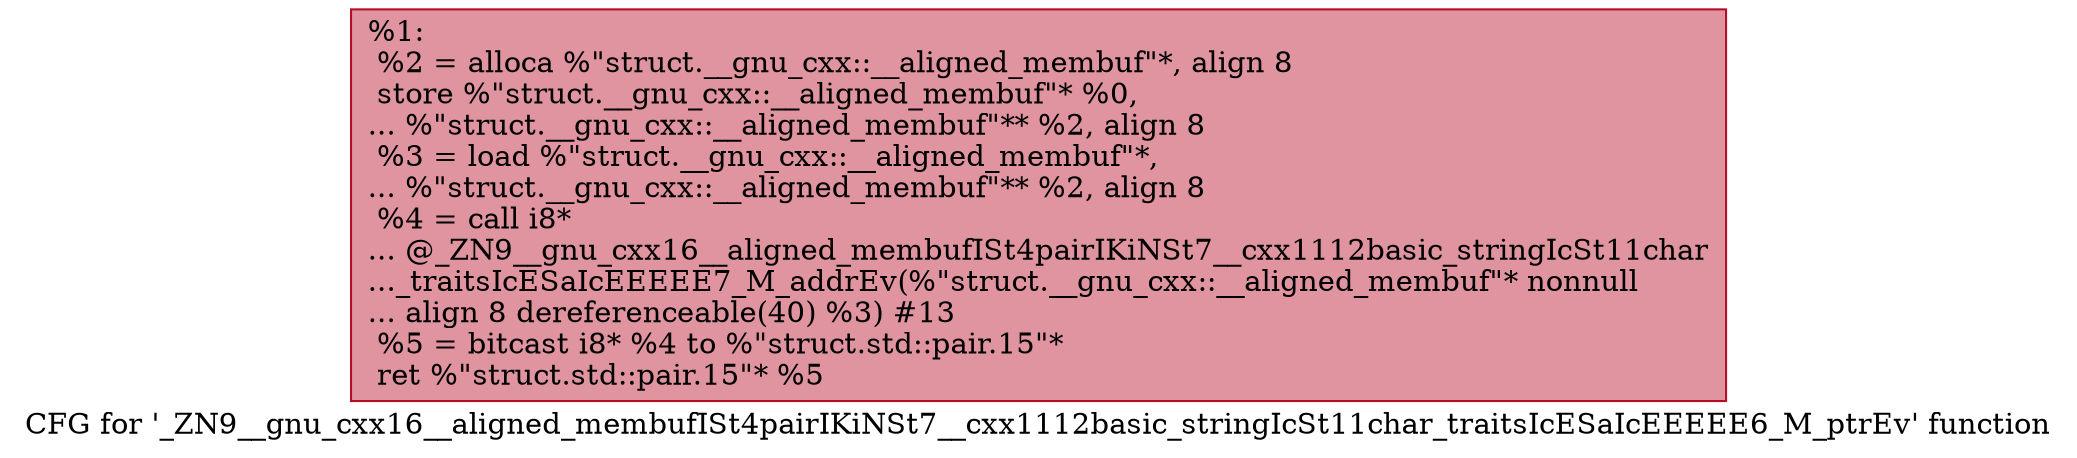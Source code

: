 digraph "CFG for '_ZN9__gnu_cxx16__aligned_membufISt4pairIKiNSt7__cxx1112basic_stringIcSt11char_traitsIcESaIcEEEEE6_M_ptrEv' function" {
	label="CFG for '_ZN9__gnu_cxx16__aligned_membufISt4pairIKiNSt7__cxx1112basic_stringIcSt11char_traitsIcESaIcEEEEE6_M_ptrEv' function";

	Node0x55a8467cf750 [shape=record,color="#b70d28ff", style=filled, fillcolor="#b70d2870",label="{%1:\l  %2 = alloca %\"struct.__gnu_cxx::__aligned_membuf\"*, align 8\l  store %\"struct.__gnu_cxx::__aligned_membuf\"* %0,\l... %\"struct.__gnu_cxx::__aligned_membuf\"** %2, align 8\l  %3 = load %\"struct.__gnu_cxx::__aligned_membuf\"*,\l... %\"struct.__gnu_cxx::__aligned_membuf\"** %2, align 8\l  %4 = call i8*\l... @_ZN9__gnu_cxx16__aligned_membufISt4pairIKiNSt7__cxx1112basic_stringIcSt11char\l..._traitsIcESaIcEEEEE7_M_addrEv(%\"struct.__gnu_cxx::__aligned_membuf\"* nonnull\l... align 8 dereferenceable(40) %3) #13\l  %5 = bitcast i8* %4 to %\"struct.std::pair.15\"*\l  ret %\"struct.std::pair.15\"* %5\l}"];
}
